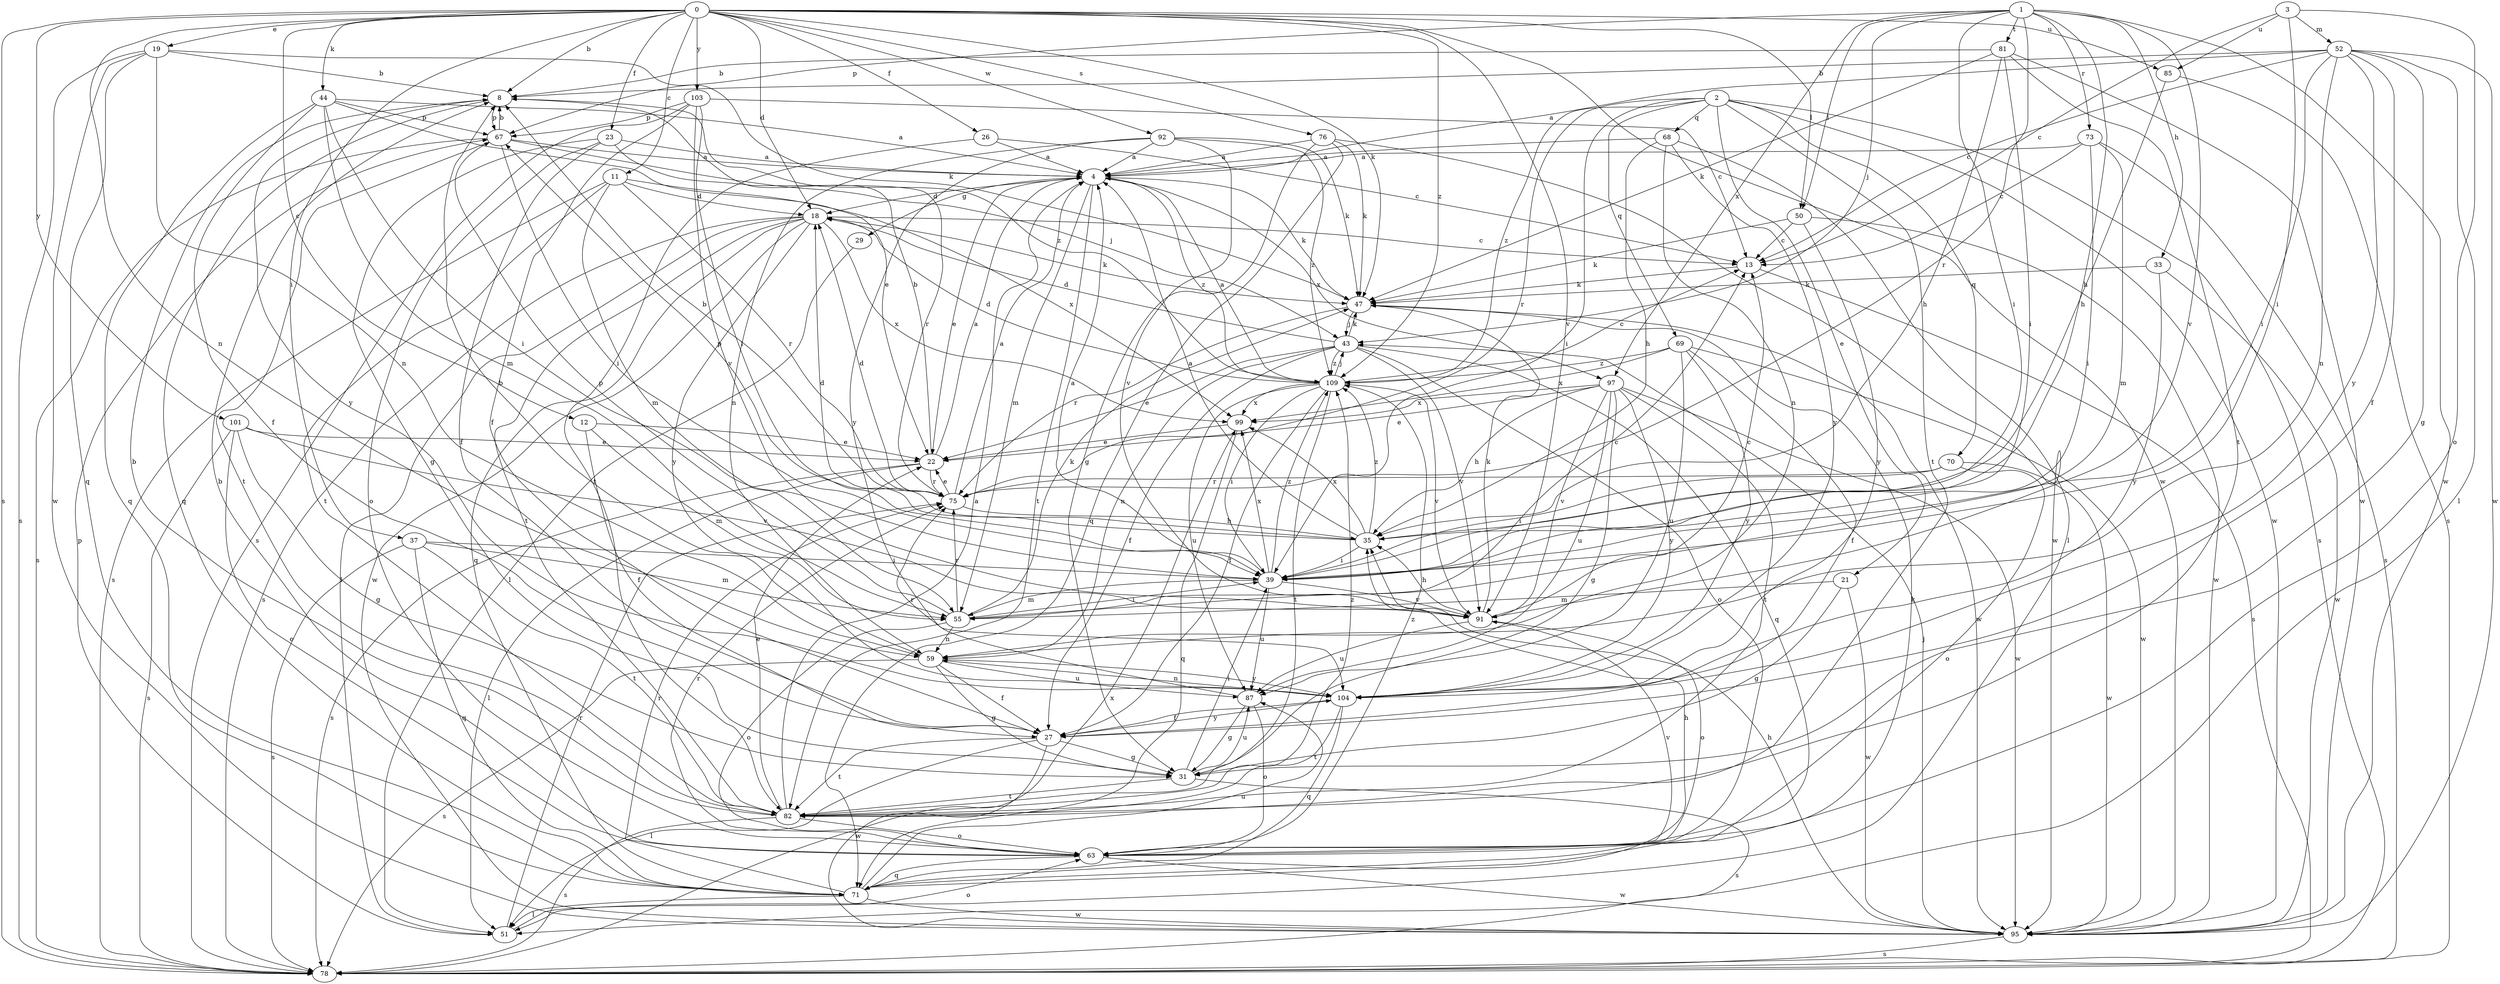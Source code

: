 strict digraph  {
0;
1;
2;
3;
4;
8;
11;
12;
13;
18;
19;
21;
22;
23;
26;
27;
29;
31;
33;
35;
37;
39;
43;
44;
47;
50;
51;
52;
55;
59;
63;
67;
68;
69;
70;
71;
73;
75;
76;
78;
81;
82;
85;
87;
91;
92;
95;
97;
99;
101;
103;
104;
109;
0 -> 8  [label=b];
0 -> 11  [label=c];
0 -> 12  [label=c];
0 -> 18  [label=d];
0 -> 19  [label=e];
0 -> 23  [label=f];
0 -> 26  [label=f];
0 -> 37  [label=i];
0 -> 44  [label=k];
0 -> 47  [label=k];
0 -> 50  [label=l];
0 -> 59  [label=n];
0 -> 76  [label=s];
0 -> 78  [label=s];
0 -> 85  [label=u];
0 -> 91  [label=v];
0 -> 92  [label=w];
0 -> 95  [label=w];
0 -> 101  [label=y];
0 -> 103  [label=y];
0 -> 109  [label=z];
1 -> 33  [label=h];
1 -> 35  [label=h];
1 -> 39  [label=i];
1 -> 43  [label=j];
1 -> 50  [label=l];
1 -> 67  [label=p];
1 -> 73  [label=r];
1 -> 75  [label=r];
1 -> 81  [label=t];
1 -> 91  [label=v];
1 -> 95  [label=w];
1 -> 97  [label=x];
2 -> 21  [label=e];
2 -> 39  [label=i];
2 -> 68  [label=q];
2 -> 69  [label=q];
2 -> 70  [label=q];
2 -> 75  [label=r];
2 -> 78  [label=s];
2 -> 82  [label=t];
2 -> 95  [label=w];
2 -> 109  [label=z];
3 -> 13  [label=c];
3 -> 39  [label=i];
3 -> 52  [label=m];
3 -> 63  [label=o];
3 -> 85  [label=u];
4 -> 18  [label=d];
4 -> 22  [label=e];
4 -> 29  [label=g];
4 -> 47  [label=k];
4 -> 55  [label=m];
4 -> 82  [label=t];
4 -> 97  [label=x];
4 -> 109  [label=z];
8 -> 67  [label=p];
8 -> 71  [label=q];
8 -> 104  [label=y];
8 -> 109  [label=z];
11 -> 18  [label=d];
11 -> 55  [label=m];
11 -> 75  [label=r];
11 -> 78  [label=s];
11 -> 82  [label=t];
11 -> 99  [label=x];
12 -> 22  [label=e];
12 -> 27  [label=f];
12 -> 55  [label=m];
13 -> 47  [label=k];
13 -> 78  [label=s];
18 -> 13  [label=c];
18 -> 47  [label=k];
18 -> 51  [label=l];
18 -> 71  [label=q];
18 -> 78  [label=s];
18 -> 82  [label=t];
18 -> 95  [label=w];
18 -> 99  [label=x];
18 -> 104  [label=y];
19 -> 8  [label=b];
19 -> 47  [label=k];
19 -> 59  [label=n];
19 -> 71  [label=q];
19 -> 78  [label=s];
19 -> 95  [label=w];
21 -> 31  [label=g];
21 -> 55  [label=m];
21 -> 95  [label=w];
22 -> 4  [label=a];
22 -> 8  [label=b];
22 -> 51  [label=l];
22 -> 75  [label=r];
22 -> 78  [label=s];
23 -> 4  [label=a];
23 -> 27  [label=f];
23 -> 31  [label=g];
23 -> 63  [label=o];
23 -> 75  [label=r];
26 -> 4  [label=a];
26 -> 13  [label=c];
26 -> 82  [label=t];
27 -> 31  [label=g];
27 -> 51  [label=l];
27 -> 82  [label=t];
27 -> 95  [label=w];
27 -> 104  [label=y];
29 -> 51  [label=l];
31 -> 39  [label=i];
31 -> 78  [label=s];
31 -> 82  [label=t];
31 -> 87  [label=u];
33 -> 47  [label=k];
33 -> 95  [label=w];
33 -> 104  [label=y];
35 -> 4  [label=a];
35 -> 18  [label=d];
35 -> 39  [label=i];
35 -> 67  [label=p];
35 -> 99  [label=x];
35 -> 109  [label=z];
37 -> 39  [label=i];
37 -> 55  [label=m];
37 -> 71  [label=q];
37 -> 78  [label=s];
37 -> 82  [label=t];
39 -> 4  [label=a];
39 -> 55  [label=m];
39 -> 87  [label=u];
39 -> 91  [label=v];
39 -> 99  [label=x];
39 -> 109  [label=z];
43 -> 18  [label=d];
43 -> 22  [label=e];
43 -> 27  [label=f];
43 -> 47  [label=k];
43 -> 59  [label=n];
43 -> 63  [label=o];
43 -> 71  [label=q];
43 -> 91  [label=v];
43 -> 109  [label=z];
44 -> 4  [label=a];
44 -> 22  [label=e];
44 -> 27  [label=f];
44 -> 39  [label=i];
44 -> 55  [label=m];
44 -> 67  [label=p];
44 -> 71  [label=q];
47 -> 43  [label=j];
47 -> 75  [label=r];
47 -> 95  [label=w];
50 -> 13  [label=c];
50 -> 47  [label=k];
50 -> 95  [label=w];
50 -> 104  [label=y];
51 -> 63  [label=o];
51 -> 67  [label=p];
51 -> 75  [label=r];
52 -> 4  [label=a];
52 -> 8  [label=b];
52 -> 13  [label=c];
52 -> 27  [label=f];
52 -> 31  [label=g];
52 -> 39  [label=i];
52 -> 51  [label=l];
52 -> 59  [label=n];
52 -> 95  [label=w];
52 -> 104  [label=y];
55 -> 13  [label=c];
55 -> 39  [label=i];
55 -> 47  [label=k];
55 -> 59  [label=n];
55 -> 63  [label=o];
55 -> 67  [label=p];
55 -> 75  [label=r];
59 -> 8  [label=b];
59 -> 27  [label=f];
59 -> 31  [label=g];
59 -> 78  [label=s];
59 -> 87  [label=u];
59 -> 104  [label=y];
63 -> 8  [label=b];
63 -> 71  [label=q];
63 -> 75  [label=r];
63 -> 91  [label=v];
63 -> 95  [label=w];
63 -> 109  [label=z];
67 -> 4  [label=a];
67 -> 8  [label=b];
67 -> 39  [label=i];
67 -> 43  [label=j];
67 -> 78  [label=s];
67 -> 82  [label=t];
68 -> 4  [label=a];
68 -> 35  [label=h];
68 -> 51  [label=l];
68 -> 59  [label=n];
68 -> 104  [label=y];
69 -> 27  [label=f];
69 -> 87  [label=u];
69 -> 95  [label=w];
69 -> 99  [label=x];
69 -> 104  [label=y];
69 -> 109  [label=z];
70 -> 39  [label=i];
70 -> 63  [label=o];
70 -> 75  [label=r];
70 -> 95  [label=w];
71 -> 35  [label=h];
71 -> 47  [label=k];
71 -> 51  [label=l];
71 -> 75  [label=r];
71 -> 87  [label=u];
71 -> 95  [label=w];
73 -> 4  [label=a];
73 -> 13  [label=c];
73 -> 39  [label=i];
73 -> 55  [label=m];
73 -> 78  [label=s];
75 -> 4  [label=a];
75 -> 8  [label=b];
75 -> 18  [label=d];
75 -> 22  [label=e];
75 -> 35  [label=h];
76 -> 4  [label=a];
76 -> 31  [label=g];
76 -> 47  [label=k];
76 -> 71  [label=q];
76 -> 95  [label=w];
78 -> 99  [label=x];
81 -> 8  [label=b];
81 -> 35  [label=h];
81 -> 39  [label=i];
81 -> 47  [label=k];
81 -> 82  [label=t];
81 -> 95  [label=w];
82 -> 4  [label=a];
82 -> 8  [label=b];
82 -> 22  [label=e];
82 -> 63  [label=o];
82 -> 78  [label=s];
82 -> 109  [label=z];
85 -> 35  [label=h];
85 -> 78  [label=s];
87 -> 31  [label=g];
87 -> 63  [label=o];
87 -> 75  [label=r];
91 -> 13  [label=c];
91 -> 35  [label=h];
91 -> 47  [label=k];
91 -> 63  [label=o];
91 -> 87  [label=u];
92 -> 4  [label=a];
92 -> 47  [label=k];
92 -> 59  [label=n];
92 -> 91  [label=v];
92 -> 104  [label=y];
92 -> 109  [label=z];
95 -> 35  [label=h];
95 -> 43  [label=j];
95 -> 78  [label=s];
97 -> 22  [label=e];
97 -> 31  [label=g];
97 -> 35  [label=h];
97 -> 82  [label=t];
97 -> 87  [label=u];
97 -> 91  [label=v];
97 -> 95  [label=w];
97 -> 99  [label=x];
97 -> 104  [label=y];
99 -> 22  [label=e];
99 -> 71  [label=q];
101 -> 22  [label=e];
101 -> 31  [label=g];
101 -> 63  [label=o];
101 -> 78  [label=s];
101 -> 91  [label=v];
103 -> 13  [label=c];
103 -> 27  [label=f];
103 -> 39  [label=i];
103 -> 67  [label=p];
103 -> 78  [label=s];
103 -> 91  [label=v];
104 -> 27  [label=f];
104 -> 59  [label=n];
104 -> 71  [label=q];
104 -> 82  [label=t];
109 -> 4  [label=a];
109 -> 13  [label=c];
109 -> 18  [label=d];
109 -> 27  [label=f];
109 -> 39  [label=i];
109 -> 43  [label=j];
109 -> 82  [label=t];
109 -> 87  [label=u];
109 -> 91  [label=v];
109 -> 99  [label=x];
}
